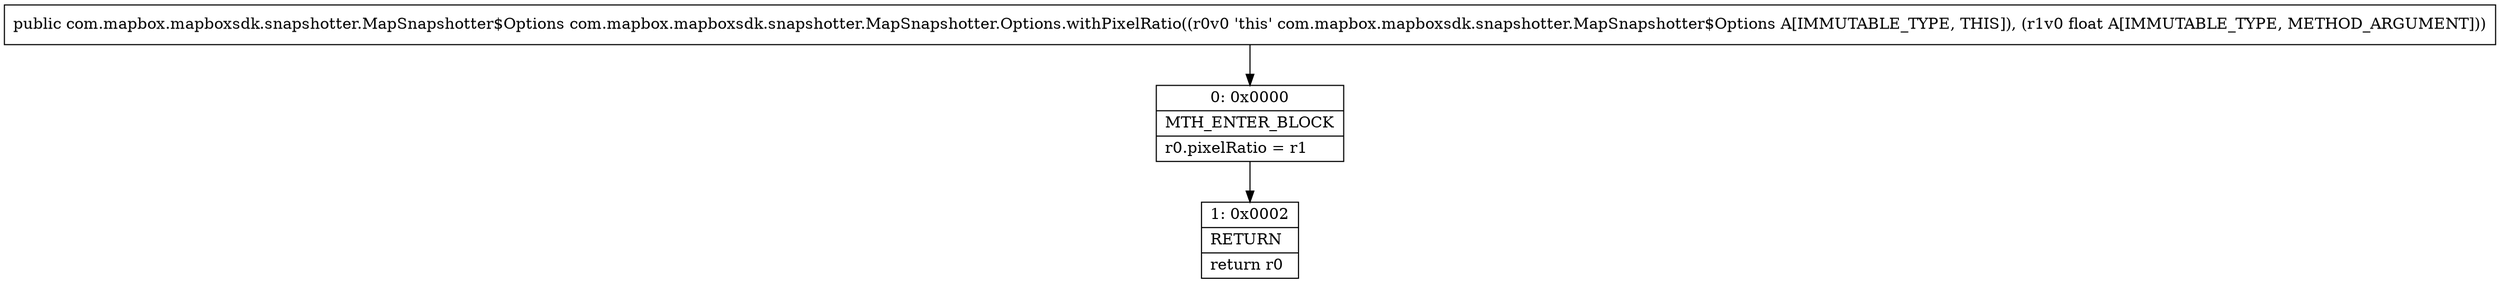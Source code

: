 digraph "CFG forcom.mapbox.mapboxsdk.snapshotter.MapSnapshotter.Options.withPixelRatio(F)Lcom\/mapbox\/mapboxsdk\/snapshotter\/MapSnapshotter$Options;" {
Node_0 [shape=record,label="{0\:\ 0x0000|MTH_ENTER_BLOCK\l|r0.pixelRatio = r1\l}"];
Node_1 [shape=record,label="{1\:\ 0x0002|RETURN\l|return r0\l}"];
MethodNode[shape=record,label="{public com.mapbox.mapboxsdk.snapshotter.MapSnapshotter$Options com.mapbox.mapboxsdk.snapshotter.MapSnapshotter.Options.withPixelRatio((r0v0 'this' com.mapbox.mapboxsdk.snapshotter.MapSnapshotter$Options A[IMMUTABLE_TYPE, THIS]), (r1v0 float A[IMMUTABLE_TYPE, METHOD_ARGUMENT])) }"];
MethodNode -> Node_0;
Node_0 -> Node_1;
}


